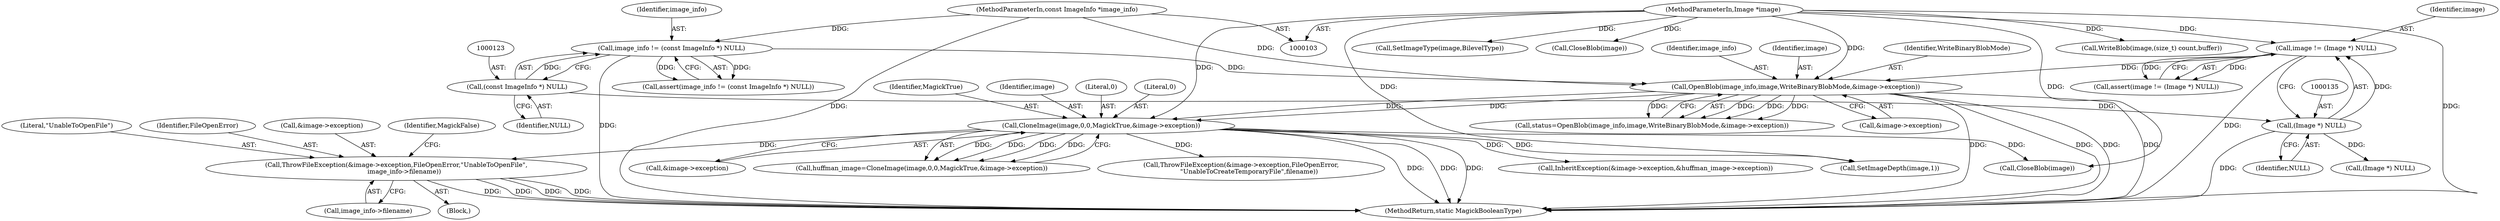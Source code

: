 digraph "0_ImageMagick_10b3823a7619ed22d42764733eb052c4159bc8c1_3@pointer" {
"1000358" [label="(Call,ThrowFileException(&image->exception,FileOpenError,\"UnableToOpenFile\",\n        image_info->filename))"];
"1000176" [label="(Call,CloneImage(image,0,0,MagickTrue,&image->exception))"];
"1000160" [label="(Call,OpenBlob(image_info,image,WriteBinaryBlobMode,&image->exception))"];
"1000120" [label="(Call,image_info != (const ImageInfo *) NULL)"];
"1000104" [label="(MethodParameterIn,const ImageInfo *image_info)"];
"1000122" [label="(Call,(const ImageInfo *) NULL)"];
"1000132" [label="(Call,image != (Image *) NULL)"];
"1000105" [label="(MethodParameterIn,Image *image)"];
"1000134" [label="(Call,(Image *) NULL)"];
"1000160" [label="(Call,OpenBlob(image_info,image,WriteBinaryBlobMode,&image->exception))"];
"1000119" [label="(Call,assert(image_info != (const ImageInfo *) NULL))"];
"1000104" [label="(MethodParameterIn,const ImageInfo *image_info)"];
"1000274" [label="(Call,SetImageType(image,BilevelType))"];
"1000269" [label="(Call,SetImageDepth(image,1))"];
"1000158" [label="(Call,status=OpenBlob(image_info,image,WriteBinaryBlobMode,&image->exception))"];
"1000163" [label="(Identifier,WriteBinaryBlobMode)"];
"1000311" [label="(Call,InheritException(&image->exception,&huffman_image->exception))"];
"1000161" [label="(Identifier,image_info)"];
"1000365" [label="(Call,image_info->filename)"];
"1000162" [label="(Identifier,image)"];
"1000132" [label="(Call,image != (Image *) NULL)"];
"1000122" [label="(Call,(const ImageInfo *) NULL)"];
"1000176" [label="(Call,CloneImage(image,0,0,MagickTrue,&image->exception))"];
"1000177" [label="(Identifier,image)"];
"1000194" [label="(Call,CloseBlob(image))"];
"1000179" [label="(Literal,0)"];
"1000136" [label="(Identifier,NULL)"];
"1000358" [label="(Call,ThrowFileException(&image->exception,FileOpenError,\"UnableToOpenFile\",\n        image_info->filename))"];
"1000188" [label="(Call,(Image *) NULL)"];
"1000181" [label="(Call,&image->exception)"];
"1000364" [label="(Literal,\"UnableToOpenFile\")"];
"1000345" [label="(Block,)"];
"1000134" [label="(Call,(Image *) NULL)"];
"1000131" [label="(Call,assert(image != (Image *) NULL))"];
"1000174" [label="(Call,huffman_image=CloneImage(image,0,0,MagickTrue,&image->exception))"];
"1000363" [label="(Identifier,FileOpenError)"];
"1000121" [label="(Identifier,image_info)"];
"1000133" [label="(Identifier,image)"];
"1000523" [label="(MethodReturn,static MagickBooleanType)"];
"1000519" [label="(Call,CloseBlob(image))"];
"1000164" [label="(Call,&image->exception)"];
"1000178" [label="(Literal,0)"];
"1000359" [label="(Call,&image->exception)"];
"1000369" [label="(Identifier,MagickFalse)"];
"1000487" [label="(Call,WriteBlob(image,(size_t) count,buffer))"];
"1000180" [label="(Identifier,MagickTrue)"];
"1000105" [label="(MethodParameterIn,Image *image)"];
"1000120" [label="(Call,image_info != (const ImageInfo *) NULL)"];
"1000234" [label="(Call,ThrowFileException(&image->exception,FileOpenError,\n        \"UnableToCreateTemporaryFile\",filename))"];
"1000124" [label="(Identifier,NULL)"];
"1000358" -> "1000345"  [label="AST: "];
"1000358" -> "1000365"  [label="CFG: "];
"1000359" -> "1000358"  [label="AST: "];
"1000363" -> "1000358"  [label="AST: "];
"1000364" -> "1000358"  [label="AST: "];
"1000365" -> "1000358"  [label="AST: "];
"1000369" -> "1000358"  [label="CFG: "];
"1000358" -> "1000523"  [label="DDG: "];
"1000358" -> "1000523"  [label="DDG: "];
"1000358" -> "1000523"  [label="DDG: "];
"1000358" -> "1000523"  [label="DDG: "];
"1000176" -> "1000358"  [label="DDG: "];
"1000176" -> "1000174"  [label="AST: "];
"1000176" -> "1000181"  [label="CFG: "];
"1000177" -> "1000176"  [label="AST: "];
"1000178" -> "1000176"  [label="AST: "];
"1000179" -> "1000176"  [label="AST: "];
"1000180" -> "1000176"  [label="AST: "];
"1000181" -> "1000176"  [label="AST: "];
"1000174" -> "1000176"  [label="CFG: "];
"1000176" -> "1000523"  [label="DDG: "];
"1000176" -> "1000523"  [label="DDG: "];
"1000176" -> "1000523"  [label="DDG: "];
"1000176" -> "1000174"  [label="DDG: "];
"1000176" -> "1000174"  [label="DDG: "];
"1000176" -> "1000174"  [label="DDG: "];
"1000176" -> "1000174"  [label="DDG: "];
"1000160" -> "1000176"  [label="DDG: "];
"1000160" -> "1000176"  [label="DDG: "];
"1000105" -> "1000176"  [label="DDG: "];
"1000176" -> "1000194"  [label="DDG: "];
"1000176" -> "1000234"  [label="DDG: "];
"1000176" -> "1000269"  [label="DDG: "];
"1000176" -> "1000311"  [label="DDG: "];
"1000160" -> "1000158"  [label="AST: "];
"1000160" -> "1000164"  [label="CFG: "];
"1000161" -> "1000160"  [label="AST: "];
"1000162" -> "1000160"  [label="AST: "];
"1000163" -> "1000160"  [label="AST: "];
"1000164" -> "1000160"  [label="AST: "];
"1000158" -> "1000160"  [label="CFG: "];
"1000160" -> "1000523"  [label="DDG: "];
"1000160" -> "1000523"  [label="DDG: "];
"1000160" -> "1000523"  [label="DDG: "];
"1000160" -> "1000523"  [label="DDG: "];
"1000160" -> "1000158"  [label="DDG: "];
"1000160" -> "1000158"  [label="DDG: "];
"1000160" -> "1000158"  [label="DDG: "];
"1000160" -> "1000158"  [label="DDG: "];
"1000120" -> "1000160"  [label="DDG: "];
"1000104" -> "1000160"  [label="DDG: "];
"1000132" -> "1000160"  [label="DDG: "];
"1000105" -> "1000160"  [label="DDG: "];
"1000120" -> "1000119"  [label="AST: "];
"1000120" -> "1000122"  [label="CFG: "];
"1000121" -> "1000120"  [label="AST: "];
"1000122" -> "1000120"  [label="AST: "];
"1000119" -> "1000120"  [label="CFG: "];
"1000120" -> "1000523"  [label="DDG: "];
"1000120" -> "1000119"  [label="DDG: "];
"1000120" -> "1000119"  [label="DDG: "];
"1000104" -> "1000120"  [label="DDG: "];
"1000122" -> "1000120"  [label="DDG: "];
"1000104" -> "1000103"  [label="AST: "];
"1000104" -> "1000523"  [label="DDG: "];
"1000122" -> "1000124"  [label="CFG: "];
"1000123" -> "1000122"  [label="AST: "];
"1000124" -> "1000122"  [label="AST: "];
"1000122" -> "1000134"  [label="DDG: "];
"1000132" -> "1000131"  [label="AST: "];
"1000132" -> "1000134"  [label="CFG: "];
"1000133" -> "1000132"  [label="AST: "];
"1000134" -> "1000132"  [label="AST: "];
"1000131" -> "1000132"  [label="CFG: "];
"1000132" -> "1000523"  [label="DDG: "];
"1000132" -> "1000131"  [label="DDG: "];
"1000132" -> "1000131"  [label="DDG: "];
"1000105" -> "1000132"  [label="DDG: "];
"1000134" -> "1000132"  [label="DDG: "];
"1000105" -> "1000103"  [label="AST: "];
"1000105" -> "1000523"  [label="DDG: "];
"1000105" -> "1000194"  [label="DDG: "];
"1000105" -> "1000269"  [label="DDG: "];
"1000105" -> "1000274"  [label="DDG: "];
"1000105" -> "1000487"  [label="DDG: "];
"1000105" -> "1000519"  [label="DDG: "];
"1000134" -> "1000136"  [label="CFG: "];
"1000135" -> "1000134"  [label="AST: "];
"1000136" -> "1000134"  [label="AST: "];
"1000134" -> "1000523"  [label="DDG: "];
"1000134" -> "1000188"  [label="DDG: "];
}
